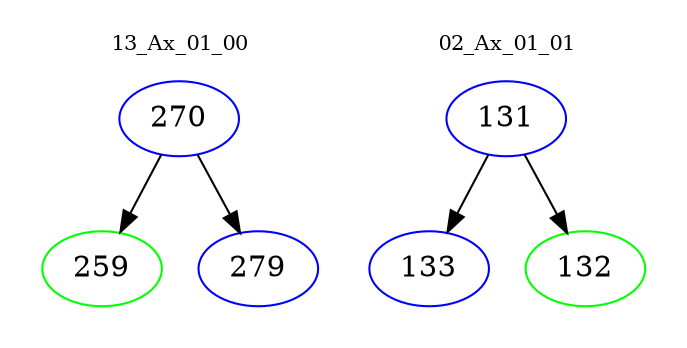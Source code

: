 digraph{
subgraph cluster_0 {
color = white
label = "13_Ax_01_00";
fontsize=10;
T0_270 [label="270", color="blue"]
T0_270 -> T0_259 [color="black"]
T0_259 [label="259", color="green"]
T0_270 -> T0_279 [color="black"]
T0_279 [label="279", color="blue"]
}
subgraph cluster_1 {
color = white
label = "02_Ax_01_01";
fontsize=10;
T1_131 [label="131", color="blue"]
T1_131 -> T1_133 [color="black"]
T1_133 [label="133", color="blue"]
T1_131 -> T1_132 [color="black"]
T1_132 [label="132", color="green"]
}
}
